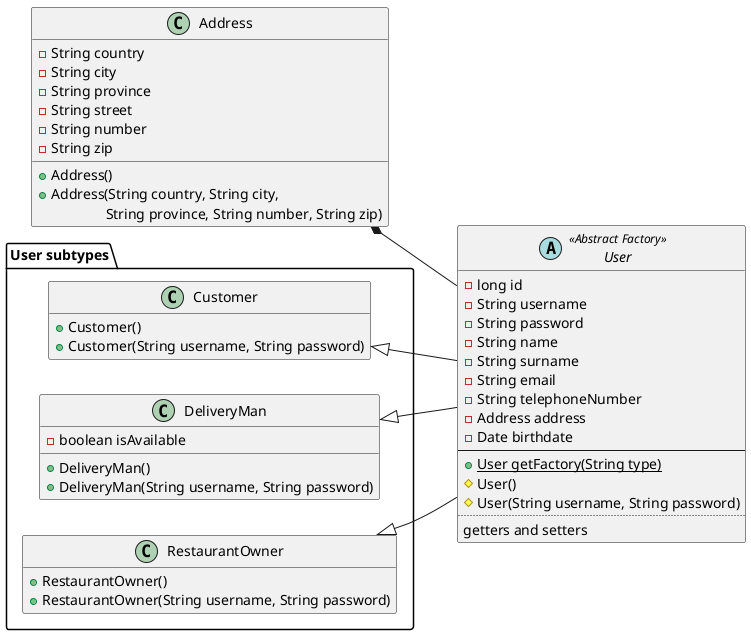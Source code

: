 @startuml user
left to right direction
abstract class User <<Abstract Factory>> {
  -long id
  -String username
  -String password
  -String name
  -String surname
  -String email
  -String telephoneNumber
  -Address address
  -Date birthdate
  --
  +User {static} getFactory(String type)
  #User()
  #User(String username, String password)
  ..
  getters and setters
}

class Address {
    -String country
    -String city
    -String province
    -String street
    -String number
    -String zip
    +Address()
    +Address(String country, String city,
\t       String province, String number, String zip)
}

package "User subtypes" {

class Customer {
    +Customer()
    +Customer(String username, String password)
}

class DeliveryMan {
    -boolean isAvailable
    +DeliveryMan()
    +DeliveryMan(String username, String password)
}

class RestaurantOwner {
    +RestaurantOwner()
    +RestaurantOwner(String username, String password)
}

}

hide Customer fields
hide RestaurantOwner fields

Address *-- User
Customer <|-- User
DeliveryMan <|-- User
RestaurantOwner <|-- User

@enduml